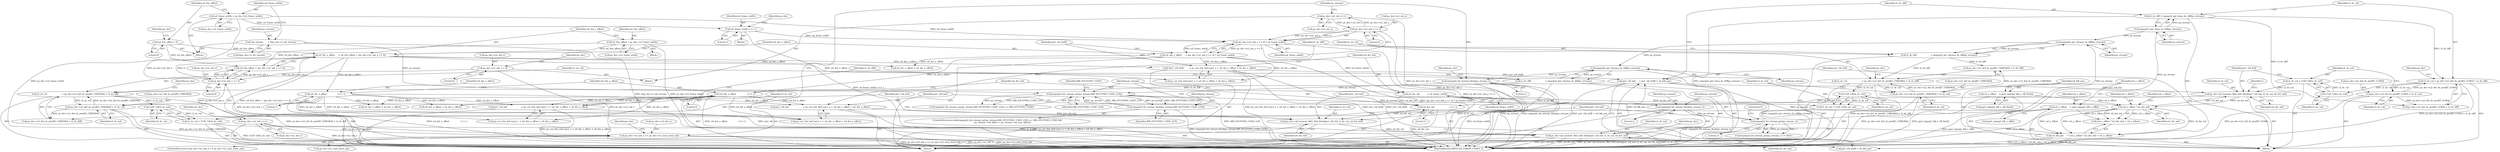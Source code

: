 digraph "0_Android_ffab15eb80630dc799eb410855c93525b75233c3_1@API" {
"1000371" [label="(Call,ps_dec->pf_memset_8bit_8x8_block(pu1_vld_buf, i2_dc_val, u4_dst_wd))"];
"1000338" [label="(Call,pu1_vld_buf                     = ps_cur_frm_buf->pu1_v + u4_dst_x_offset + u4_dst_y_offset)"];
"1000292" [label="(Call,u4_dst_x_offset                >>= 1)"];
"1000172" [label="(Call,u4_dst_x_offset     = u4_frm_offset + (ps_dec->u2_mb_x << 4))"];
"1000140" [label="(Call,u4_frm_offset = 0)"];
"1000160" [label="(Call,u4_frm_offset = ps_dec->u2_frame_width)"];
"1000176" [label="(Call,ps_dec->u2_mb_x << 4)"];
"1000408" [label="(Call,ps_dec->u2_mb_x = 0)"];
"1000400" [label="(Call,ps_dec->u2_mb_x == ps_dec->u2_num_horiz_mb)"];
"1000379" [label="(Call,ps_dec->u2_mb_x++)"];
"1000295" [label="(Call,u4_dst_y_offset                >>= 2)"];
"1000182" [label="(Call,u4_dst_y_offset     = (ps_dec->u2_mb_y << 4) * u4_frame_width)"];
"1000184" [label="(Call,(ps_dec->u2_mb_y << 4) * u4_frame_width)"];
"1000185" [label="(Call,ps_dec->u2_mb_y << 4)"];
"1000413" [label="(Call,ps_dec->u2_mb_y++)"];
"1000150" [label="(Call,u4_frame_width <<= 1)"];
"1000134" [label="(Call,u4_frame_width = ps_dec->u2_frame_width)"];
"1000367" [label="(Call,i2_dc_val = CLIP_U8(i2_dc_val))"];
"1000369" [label="(Call,CLIP_U8(i2_dc_val))"];
"1000351" [label="(Call,i2_dc_val                      = ps_dec->u2_def_dc_pred[V_CHROMA] + i2_dc_diff)"];
"1000360" [label="(Call,ps_dec->u2_def_dc_pred[V_CHROMA] = i2_dc_val)"];
"1000347" [label="(Call,i2_dc_diff                     = impeg2d_get_chroma_dc_diff(ps_stream))"];
"1000349" [label="(Call,impeg2d_get_chroma_dc_diff(ps_stream))"];
"1000312" [label="(Call,impeg2d_get_chroma_dc_diff(ps_stream))"];
"1000227" [label="(Call,impeg2d_bit_stream_get(ps_stream, 1))"];
"1000222" [label="(Call,impeg2d_bit_stream_flush(ps_stream,1))"];
"1000208" [label="(Call,impeg2d_bit_stream_nxt(ps_stream,MB_STUFFING_CODE_LEN))"];
"1000125" [label="(Call,*ps_stream       = &ps_dec->s_bit_stream)"];
"1000417" [label="(Call,impeg2d_bit_stream_flush(ps_stream,1))"];
"1000219" [label="(Call,impeg2d_bit_stream_flush(ps_stream,MB_STUFFING_CODE_LEN))"];
"1000266" [label="(Call,impeg2d_get_luma_dc_diff(ps_stream))"];
"1000334" [label="(Call,ps_dec->pf_memset_8bit_8x8_block(pu1_vld_buf, i2_dc_val, u4_dst_wd))"];
"1000301" [label="(Call,pu1_vld_buf                     = ps_cur_frm_buf->pu1_u + u4_dst_x_offset + u4_dst_y_offset)"];
"1000330" [label="(Call,i2_dc_val = CLIP_U8(i2_dc_val))"];
"1000332" [label="(Call,CLIP_U8(i2_dc_val))"];
"1000314" [label="(Call,i2_dc_val                      = ps_dec->u2_def_dc_pred[U_CHROMA] + i2_dc_diff)"];
"1000323" [label="(Call,ps_dec->u2_def_dc_pred[U_CHROMA] = i2_dc_val)"];
"1000310" [label="(Call,i2_dc_diff                     = impeg2d_get_chroma_dc_diff(ps_stream))"];
"1000298" [label="(Call,u4_dst_wd                      >>= 1)"];
"1000288" [label="(Call,ps_dec->pf_memset_8bit_8x8_block(pu1_vld_buf, i2_dc_val, u4_dst_wd))"];
"1000259" [label="(Call,pu1_vld_buf     = pu1_vld_buf8 + u4_blk_pos)"];
"1000192" [label="(Call,*pu1_vld_buf8        = ps_cur_frm_buf->pu1_y + u4_dst_x_offset + u4_dst_y_offset)"];
"1000252" [label="(Call,u4_blk_pos     = (u4_y_offset * u4_dst_wd) + u4_x_offset)"];
"1000255" [label="(Call,u4_y_offset * u4_dst_wd)"];
"1000247" [label="(Call,u4_y_offset    = gai2_impeg2_blk_y_off_frm[i])"];
"1000202" [label="(Call,u4_dst_wd           = u4_frame_width)"];
"1000242" [label="(Call,u4_x_offset    = gai2_impeg2_blk_x_off[i])"];
"1000284" [label="(Call,i2_dc_val = CLIP_U8(i2_dc_val))"];
"1000286" [label="(Call,CLIP_U8(i2_dc_val))"];
"1000268" [label="(Call,i2_dc_val = ps_dec->u2_def_dc_pred[Y_LUMA] + i2_dc_diff)"];
"1000277" [label="(Call,ps_dec->u2_def_dc_pred[Y_LUMA] = i2_dc_val)"];
"1000264" [label="(Call,i2_dc_diff = impeg2d_get_luma_dc_diff(ps_stream))"];
"1000312" [label="(Call,impeg2d_get_chroma_dc_diff(ps_stream))"];
"1000203" [label="(Identifier,u4_dst_wd)"];
"1000438" [label="(MethodReturn,IMPEG2D_ERROR_CODES_T)"];
"1000339" [label="(Identifier,pu1_vld_buf)"];
"1000248" [label="(Identifier,u4_y_offset)"];
"1000142" [label="(Literal,0)"];
"1000292" [label="(Call,u4_dst_x_offset                >>= 1)"];
"1000296" [label="(Identifier,u4_dst_y_offset)"];
"1000412" [label="(Literal,0)"];
"1000415" [label="(Identifier,ps_dec)"];
"1000332" [label="(Call,CLIP_U8(i2_dc_val))"];
"1000257" [label="(Identifier,u4_dst_wd)"];
"1000127" [label="(Call,&ps_dec->s_bit_stream)"];
"1000298" [label="(Call,u4_dst_wd                      >>= 1)"];
"1000334" [label="(Call,ps_dec->pf_memset_8bit_8x8_block(pu1_vld_buf, i2_dc_val, u4_dst_wd))"];
"1000313" [label="(Identifier,ps_stream)"];
"1000331" [label="(Identifier,i2_dc_val)"];
"1000252" [label="(Call,u4_blk_pos     = (u4_y_offset * u4_dst_wd) + u4_x_offset)"];
"1000369" [label="(Call,CLIP_U8(i2_dc_val))"];
"1000126" [label="(Identifier,ps_stream)"];
"1000192" [label="(Call,*pu1_vld_buf8        = ps_cur_frm_buf->pu1_y + u4_dst_x_offset + u4_dst_y_offset)"];
"1000204" [label="(Identifier,u4_frame_width)"];
"1000417" [label="(Call,impeg2d_bit_stream_flush(ps_stream,1))"];
"1000409" [label="(Call,ps_dec->u2_mb_x)"];
"1000194" [label="(Call,ps_cur_frm_buf->pu1_y + u4_dst_x_offset + u4_dst_y_offset)"];
"1000367" [label="(Call,i2_dc_val = CLIP_U8(i2_dc_val))"];
"1000243" [label="(Identifier,u4_x_offset)"];
"1000280" [label="(Identifier,ps_dec)"];
"1000340" [label="(Call,ps_cur_frm_buf->pu1_v + u4_dst_x_offset + u4_dst_y_offset)"];
"1000363" [label="(Identifier,ps_dec)"];
"1000360" [label="(Call,ps_dec->u2_def_dc_pred[V_CHROMA] = i2_dc_val)"];
"1000366" [label="(Identifier,i2_dc_val)"];
"1000224" [label="(Literal,1)"];
"1000349" [label="(Call,impeg2d_get_chroma_dc_diff(ps_stream))"];
"1000140" [label="(Call,u4_frm_offset = 0)"];
"1000156" [label="(Identifier,ps_dec)"];
"1000269" [label="(Identifier,i2_dc_val)"];
"1000268" [label="(Call,i2_dc_val = ps_dec->u2_def_dc_pred[Y_LUMA] + i2_dc_diff)"];
"1000377" [label="(Identifier,ps_dec)"];
"1000141" [label="(Identifier,u4_frm_offset)"];
"1000295" [label="(Call,u4_dst_y_offset                >>= 2)"];
"1000326" [label="(Identifier,ps_dec)"];
"1000136" [label="(Call,ps_dec->u2_frame_width)"];
"1000183" [label="(Identifier,u4_dst_y_offset)"];
"1000284" [label="(Call,i2_dc_val = CLIP_U8(i2_dc_val))"];
"1000335" [label="(Identifier,pu1_vld_buf)"];
"1000176" [label="(Call,ps_dec->u2_mb_x << 4)"];
"1000344" [label="(Call,u4_dst_x_offset + u4_dst_y_offset)"];
"1000223" [label="(Identifier,ps_stream)"];
"1000255" [label="(Call,u4_y_offset * u4_dst_wd)"];
"1000300" [label="(Literal,1)"];
"1000400" [label="(Call,ps_dec->u2_mb_x == ps_dec->u2_num_horiz_mb)"];
"1000291" [label="(Identifier,u4_dst_wd)"];
"1000207" [label="(Call,impeg2d_bit_stream_nxt(ps_stream,MB_STUFFING_CODE_LEN) == MB_STUFFING_CODE)"];
"1000404" [label="(Call,ps_dec->u2_num_horiz_mb)"];
"1000373" [label="(Identifier,i2_dc_val)"];
"1000180" [label="(Literal,4)"];
"1000149" [label="(Block,)"];
"1000277" [label="(Call,ps_dec->u2_def_dc_pred[Y_LUMA] = i2_dc_val)"];
"1000260" [label="(Identifier,pu1_vld_buf)"];
"1000287" [label="(Identifier,i2_dc_val)"];
"1000244" [label="(Call,gai2_impeg2_blk_x_off[i])"];
"1000125" [label="(Call,*ps_stream       = &ps_dec->s_bit_stream)"];
"1000166" [label="(Block,)"];
"1000221" [label="(Identifier,MB_STUFFING_CODE_LEN)"];
"1000150" [label="(Call,u4_frame_width <<= 1)"];
"1000135" [label="(Identifier,u4_frame_width)"];
"1000387" [label="(Identifier,ps_dec)"];
"1000336" [label="(Identifier,i2_dc_val)"];
"1000230" [label="(Literal,0x01)"];
"1000307" [label="(Call,u4_dst_x_offset + u4_dst_y_offset)"];
"1000177" [label="(Call,ps_dec->u2_mb_x)"];
"1000310" [label="(Call,i2_dc_diff                     = impeg2d_get_chroma_dc_diff(ps_stream))"];
"1000220" [label="(Identifier,ps_stream)"];
"1000115" [label="(Block,)"];
"1000249" [label="(Call,gai2_impeg2_blk_y_off_frm[i])"];
"1000303" [label="(Call,ps_cur_frm_buf->pu1_u + u4_dst_x_offset + u4_dst_y_offset)"];
"1000289" [label="(Identifier,pu1_vld_buf)"];
"1000371" [label="(Call,ps_dec->pf_memset_8bit_8x8_block(pu1_vld_buf, i2_dc_val, u4_dst_wd))"];
"1000299" [label="(Identifier,u4_dst_wd)"];
"1000302" [label="(Identifier,pu1_vld_buf)"];
"1000226" [label="(Call,impeg2d_bit_stream_get(ps_stream, 1) != 0x01)"];
"1000290" [label="(Identifier,i2_dc_val)"];
"1000286" [label="(Call,CLIP_U8(i2_dc_val))"];
"1000267" [label="(Identifier,ps_stream)"];
"1000423" [label="(Identifier,ps_dec)"];
"1000408" [label="(Call,ps_dec->u2_mb_x = 0)"];
"1000174" [label="(Call,u4_frm_offset + (ps_dec->u2_mb_x << 4))"];
"1000372" [label="(Identifier,pu1_vld_buf)"];
"1000368" [label="(Identifier,i2_dc_val)"];
"1000270" [label="(Call,ps_dec->u2_def_dc_pred[Y_LUMA] + i2_dc_diff)"];
"1000418" [label="(Identifier,ps_stream)"];
"1000173" [label="(Identifier,u4_dst_x_offset)"];
"1000351" [label="(Call,i2_dc_val                      = ps_dec->u2_def_dc_pred[V_CHROMA] + i2_dc_diff)"];
"1000210" [label="(Identifier,MB_STUFFING_CODE_LEN)"];
"1000134" [label="(Call,u4_frame_width = ps_dec->u2_frame_width)"];
"1000399" [label="(ControlStructure,if (ps_dec->u2_mb_x == ps_dec->u2_num_horiz_mb))"];
"1000219" [label="(Call,impeg2d_bit_stream_flush(ps_stream,MB_STUFFING_CODE_LEN))"];
"1000202" [label="(Call,u4_dst_wd           = u4_frame_width)"];
"1000316" [label="(Call,ps_dec->u2_def_dc_pred[U_CHROMA] + i2_dc_diff)"];
"1000374" [label="(Identifier,u4_dst_wd)"];
"1000151" [label="(Identifier,u4_frame_width)"];
"1000297" [label="(Literal,2)"];
"1000347" [label="(Call,i2_dc_diff                     = impeg2d_get_chroma_dc_diff(ps_stream))"];
"1000285" [label="(Identifier,i2_dc_val)"];
"1000229" [label="(Literal,1)"];
"1000410" [label="(Identifier,ps_dec)"];
"1000222" [label="(Call,impeg2d_bit_stream_flush(ps_stream,1))"];
"1000301" [label="(Call,pu1_vld_buf                     = ps_cur_frm_buf->pu1_u + u4_dst_x_offset + u4_dst_y_offset)"];
"1000198" [label="(Call,u4_dst_x_offset + u4_dst_y_offset)"];
"1000401" [label="(Call,ps_dec->u2_mb_x)"];
"1000160" [label="(Call,u4_frm_offset = ps_dec->u2_frame_width)"];
"1000184" [label="(Call,(ps_dec->u2_mb_y << 4) * u4_frame_width)"];
"1000315" [label="(Identifier,i2_dc_val)"];
"1000256" [label="(Identifier,u4_y_offset)"];
"1000146" [label="(Identifier,ps_dec)"];
"1000208" [label="(Call,impeg2d_bit_stream_nxt(ps_stream,MB_STUFFING_CODE_LEN))"];
"1000254" [label="(Call,(u4_y_offset * u4_dst_wd) + u4_x_offset)"];
"1000350" [label="(Identifier,ps_stream)"];
"1000333" [label="(Identifier,i2_dc_val)"];
"1000380" [label="(Call,ps_dec->u2_mb_x)"];
"1000182" [label="(Call,u4_dst_y_offset     = (ps_dec->u2_mb_y << 4) * u4_frame_width)"];
"1000211" [label="(Identifier,MB_STUFFING_CODE)"];
"1000209" [label="(Identifier,ps_stream)"];
"1000414" [label="(Call,ps_dec->u2_mb_y)"];
"1000259" [label="(Call,pu1_vld_buf     = pu1_vld_buf8 + u4_blk_pos)"];
"1000330" [label="(Call,i2_dc_val = CLIP_U8(i2_dc_val))"];
"1000152" [label="(Literal,1)"];
"1000419" [label="(Literal,1)"];
"1000329" [label="(Identifier,i2_dc_val)"];
"1000193" [label="(Identifier,pu1_vld_buf8)"];
"1000186" [label="(Call,ps_dec->u2_mb_y)"];
"1000352" [label="(Identifier,i2_dc_val)"];
"1000283" [label="(Identifier,i2_dc_val)"];
"1000264" [label="(Call,i2_dc_diff = impeg2d_get_luma_dc_diff(ps_stream))"];
"1000348" [label="(Identifier,i2_dc_diff)"];
"1000190" [label="(Identifier,u4_frame_width)"];
"1000205" [label="(ControlStructure,while(impeg2d_bit_stream_nxt(ps_stream,MB_STUFFING_CODE_LEN) == MB_STUFFING_CODE &&\n                ps_stream->u4_offset < ps_stream->u4_max_offset))"];
"1000258" [label="(Identifier,u4_x_offset)"];
"1000278" [label="(Call,ps_dec->u2_def_dc_pred[Y_LUMA])"];
"1000361" [label="(Call,ps_dec->u2_def_dc_pred[V_CHROMA])"];
"1000314" [label="(Call,i2_dc_val                      = ps_dec->u2_def_dc_pred[U_CHROMA] + i2_dc_diff)"];
"1000161" [label="(Identifier,u4_frm_offset)"];
"1000240" [label="(Identifier,i)"];
"1000324" [label="(Call,ps_dec->u2_def_dc_pred[U_CHROMA])"];
"1000159" [label="(Block,)"];
"1000323" [label="(Call,ps_dec->u2_def_dc_pred[U_CHROMA] = i2_dc_val)"];
"1000162" [label="(Call,ps_dec->u2_frame_width)"];
"1000379" [label="(Call,ps_dec->u2_mb_x++)"];
"1000172" [label="(Call,u4_dst_x_offset     = u4_frm_offset + (ps_dec->u2_mb_x << 4))"];
"1000185" [label="(Call,ps_dec->u2_mb_y << 4)"];
"1000353" [label="(Call,ps_dec->u2_def_dc_pred[V_CHROMA] + i2_dc_diff)"];
"1000189" [label="(Literal,4)"];
"1000242" [label="(Call,u4_x_offset    = gai2_impeg2_blk_x_off[i])"];
"1000338" [label="(Call,pu1_vld_buf                     = ps_cur_frm_buf->pu1_v + u4_dst_x_offset + u4_dst_y_offset)"];
"1000265" [label="(Identifier,i2_dc_diff)"];
"1000294" [label="(Literal,1)"];
"1000227" [label="(Call,impeg2d_bit_stream_get(ps_stream, 1))"];
"1000337" [label="(Identifier,u4_dst_wd)"];
"1000241" [label="(Block,)"];
"1000293" [label="(Identifier,u4_dst_x_offset)"];
"1000228" [label="(Identifier,ps_stream)"];
"1000288" [label="(Call,ps_dec->pf_memset_8bit_8x8_block(pu1_vld_buf, i2_dc_val, u4_dst_wd))"];
"1000407" [label="(Block,)"];
"1000413" [label="(Call,ps_dec->u2_mb_y++)"];
"1000253" [label="(Identifier,u4_blk_pos)"];
"1000261" [label="(Call,pu1_vld_buf8 + u4_blk_pos)"];
"1000266" [label="(Call,impeg2d_get_luma_dc_diff(ps_stream))"];
"1000247" [label="(Call,u4_y_offset    = gai2_impeg2_blk_y_off_frm[i])"];
"1000311" [label="(Identifier,i2_dc_diff)"];
"1000370" [label="(Identifier,i2_dc_val)"];
"1000371" -> "1000166"  [label="AST: "];
"1000371" -> "1000374"  [label="CFG: "];
"1000372" -> "1000371"  [label="AST: "];
"1000373" -> "1000371"  [label="AST: "];
"1000374" -> "1000371"  [label="AST: "];
"1000377" -> "1000371"  [label="CFG: "];
"1000371" -> "1000438"  [label="DDG: i2_dc_val"];
"1000371" -> "1000438"  [label="DDG: pu1_vld_buf"];
"1000371" -> "1000438"  [label="DDG: u4_dst_wd"];
"1000371" -> "1000438"  [label="DDG: ps_dec->pf_memset_8bit_8x8_block(pu1_vld_buf, i2_dc_val, u4_dst_wd)"];
"1000338" -> "1000371"  [label="DDG: pu1_vld_buf"];
"1000367" -> "1000371"  [label="DDG: i2_dc_val"];
"1000334" -> "1000371"  [label="DDG: u4_dst_wd"];
"1000338" -> "1000166"  [label="AST: "];
"1000338" -> "1000340"  [label="CFG: "];
"1000339" -> "1000338"  [label="AST: "];
"1000340" -> "1000338"  [label="AST: "];
"1000348" -> "1000338"  [label="CFG: "];
"1000338" -> "1000438"  [label="DDG: ps_cur_frm_buf->pu1_v + u4_dst_x_offset + u4_dst_y_offset"];
"1000292" -> "1000338"  [label="DDG: u4_dst_x_offset"];
"1000295" -> "1000338"  [label="DDG: u4_dst_y_offset"];
"1000292" -> "1000166"  [label="AST: "];
"1000292" -> "1000294"  [label="CFG: "];
"1000293" -> "1000292"  [label="AST: "];
"1000294" -> "1000292"  [label="AST: "];
"1000296" -> "1000292"  [label="CFG: "];
"1000292" -> "1000438"  [label="DDG: u4_dst_x_offset                >>= 1"];
"1000172" -> "1000292"  [label="DDG: u4_dst_x_offset"];
"1000292" -> "1000301"  [label="DDG: u4_dst_x_offset"];
"1000292" -> "1000303"  [label="DDG: u4_dst_x_offset"];
"1000292" -> "1000307"  [label="DDG: u4_dst_x_offset"];
"1000292" -> "1000340"  [label="DDG: u4_dst_x_offset"];
"1000292" -> "1000344"  [label="DDG: u4_dst_x_offset"];
"1000172" -> "1000166"  [label="AST: "];
"1000172" -> "1000174"  [label="CFG: "];
"1000173" -> "1000172"  [label="AST: "];
"1000174" -> "1000172"  [label="AST: "];
"1000183" -> "1000172"  [label="CFG: "];
"1000172" -> "1000438"  [label="DDG: u4_frm_offset + (ps_dec->u2_mb_x << 4)"];
"1000140" -> "1000172"  [label="DDG: u4_frm_offset"];
"1000160" -> "1000172"  [label="DDG: u4_frm_offset"];
"1000176" -> "1000172"  [label="DDG: ps_dec->u2_mb_x"];
"1000176" -> "1000172"  [label="DDG: 4"];
"1000172" -> "1000192"  [label="DDG: u4_dst_x_offset"];
"1000172" -> "1000194"  [label="DDG: u4_dst_x_offset"];
"1000172" -> "1000198"  [label="DDG: u4_dst_x_offset"];
"1000140" -> "1000115"  [label="AST: "];
"1000140" -> "1000142"  [label="CFG: "];
"1000141" -> "1000140"  [label="AST: "];
"1000142" -> "1000140"  [label="AST: "];
"1000146" -> "1000140"  [label="CFG: "];
"1000140" -> "1000174"  [label="DDG: u4_frm_offset"];
"1000160" -> "1000159"  [label="AST: "];
"1000160" -> "1000162"  [label="CFG: "];
"1000161" -> "1000160"  [label="AST: "];
"1000162" -> "1000160"  [label="AST: "];
"1000173" -> "1000160"  [label="CFG: "];
"1000160" -> "1000438"  [label="DDG: ps_dec->u2_frame_width"];
"1000160" -> "1000174"  [label="DDG: u4_frm_offset"];
"1000176" -> "1000174"  [label="AST: "];
"1000176" -> "1000180"  [label="CFG: "];
"1000177" -> "1000176"  [label="AST: "];
"1000180" -> "1000176"  [label="AST: "];
"1000174" -> "1000176"  [label="CFG: "];
"1000176" -> "1000174"  [label="DDG: ps_dec->u2_mb_x"];
"1000176" -> "1000174"  [label="DDG: 4"];
"1000408" -> "1000176"  [label="DDG: ps_dec->u2_mb_x"];
"1000400" -> "1000176"  [label="DDG: ps_dec->u2_mb_x"];
"1000176" -> "1000379"  [label="DDG: ps_dec->u2_mb_x"];
"1000408" -> "1000407"  [label="AST: "];
"1000408" -> "1000412"  [label="CFG: "];
"1000409" -> "1000408"  [label="AST: "];
"1000412" -> "1000408"  [label="AST: "];
"1000415" -> "1000408"  [label="CFG: "];
"1000408" -> "1000438"  [label="DDG: ps_dec->u2_mb_x"];
"1000400" -> "1000399"  [label="AST: "];
"1000400" -> "1000404"  [label="CFG: "];
"1000401" -> "1000400"  [label="AST: "];
"1000404" -> "1000400"  [label="AST: "];
"1000410" -> "1000400"  [label="CFG: "];
"1000418" -> "1000400"  [label="CFG: "];
"1000400" -> "1000438"  [label="DDG: ps_dec->u2_mb_x"];
"1000400" -> "1000438"  [label="DDG: ps_dec->u2_num_horiz_mb"];
"1000400" -> "1000438"  [label="DDG: ps_dec->u2_mb_x == ps_dec->u2_num_horiz_mb"];
"1000379" -> "1000400"  [label="DDG: ps_dec->u2_mb_x"];
"1000379" -> "1000166"  [label="AST: "];
"1000379" -> "1000380"  [label="CFG: "];
"1000380" -> "1000379"  [label="AST: "];
"1000387" -> "1000379"  [label="CFG: "];
"1000379" -> "1000438"  [label="DDG: ps_dec->u2_mb_x"];
"1000295" -> "1000166"  [label="AST: "];
"1000295" -> "1000297"  [label="CFG: "];
"1000296" -> "1000295"  [label="AST: "];
"1000297" -> "1000295"  [label="AST: "];
"1000299" -> "1000295"  [label="CFG: "];
"1000295" -> "1000438"  [label="DDG: u4_dst_y_offset                >>= 2"];
"1000182" -> "1000295"  [label="DDG: u4_dst_y_offset"];
"1000295" -> "1000301"  [label="DDG: u4_dst_y_offset"];
"1000295" -> "1000303"  [label="DDG: u4_dst_y_offset"];
"1000295" -> "1000307"  [label="DDG: u4_dst_y_offset"];
"1000295" -> "1000340"  [label="DDG: u4_dst_y_offset"];
"1000295" -> "1000344"  [label="DDG: u4_dst_y_offset"];
"1000182" -> "1000166"  [label="AST: "];
"1000182" -> "1000184"  [label="CFG: "];
"1000183" -> "1000182"  [label="AST: "];
"1000184" -> "1000182"  [label="AST: "];
"1000193" -> "1000182"  [label="CFG: "];
"1000182" -> "1000438"  [label="DDG: (ps_dec->u2_mb_y << 4) * u4_frame_width"];
"1000184" -> "1000182"  [label="DDG: ps_dec->u2_mb_y << 4"];
"1000184" -> "1000182"  [label="DDG: u4_frame_width"];
"1000182" -> "1000192"  [label="DDG: u4_dst_y_offset"];
"1000182" -> "1000194"  [label="DDG: u4_dst_y_offset"];
"1000182" -> "1000198"  [label="DDG: u4_dst_y_offset"];
"1000184" -> "1000190"  [label="CFG: "];
"1000185" -> "1000184"  [label="AST: "];
"1000190" -> "1000184"  [label="AST: "];
"1000184" -> "1000438"  [label="DDG: ps_dec->u2_mb_y << 4"];
"1000185" -> "1000184"  [label="DDG: ps_dec->u2_mb_y"];
"1000185" -> "1000184"  [label="DDG: 4"];
"1000150" -> "1000184"  [label="DDG: u4_frame_width"];
"1000134" -> "1000184"  [label="DDG: u4_frame_width"];
"1000184" -> "1000202"  [label="DDG: u4_frame_width"];
"1000185" -> "1000189"  [label="CFG: "];
"1000186" -> "1000185"  [label="AST: "];
"1000189" -> "1000185"  [label="AST: "];
"1000190" -> "1000185"  [label="CFG: "];
"1000185" -> "1000438"  [label="DDG: ps_dec->u2_mb_y"];
"1000413" -> "1000185"  [label="DDG: ps_dec->u2_mb_y"];
"1000185" -> "1000413"  [label="DDG: ps_dec->u2_mb_y"];
"1000413" -> "1000407"  [label="AST: "];
"1000413" -> "1000414"  [label="CFG: "];
"1000414" -> "1000413"  [label="AST: "];
"1000418" -> "1000413"  [label="CFG: "];
"1000413" -> "1000438"  [label="DDG: ps_dec->u2_mb_y"];
"1000150" -> "1000149"  [label="AST: "];
"1000150" -> "1000152"  [label="CFG: "];
"1000151" -> "1000150"  [label="AST: "];
"1000152" -> "1000150"  [label="AST: "];
"1000156" -> "1000150"  [label="CFG: "];
"1000150" -> "1000438"  [label="DDG: u4_frame_width <<= 1"];
"1000134" -> "1000150"  [label="DDG: u4_frame_width"];
"1000134" -> "1000115"  [label="AST: "];
"1000134" -> "1000136"  [label="CFG: "];
"1000135" -> "1000134"  [label="AST: "];
"1000136" -> "1000134"  [label="AST: "];
"1000141" -> "1000134"  [label="CFG: "];
"1000134" -> "1000438"  [label="DDG: ps_dec->u2_frame_width"];
"1000367" -> "1000166"  [label="AST: "];
"1000367" -> "1000369"  [label="CFG: "];
"1000368" -> "1000367"  [label="AST: "];
"1000369" -> "1000367"  [label="AST: "];
"1000372" -> "1000367"  [label="CFG: "];
"1000367" -> "1000438"  [label="DDG: CLIP_U8(i2_dc_val)"];
"1000369" -> "1000367"  [label="DDG: i2_dc_val"];
"1000369" -> "1000370"  [label="CFG: "];
"1000370" -> "1000369"  [label="AST: "];
"1000351" -> "1000369"  [label="DDG: i2_dc_val"];
"1000351" -> "1000166"  [label="AST: "];
"1000351" -> "1000353"  [label="CFG: "];
"1000352" -> "1000351"  [label="AST: "];
"1000353" -> "1000351"  [label="AST: "];
"1000363" -> "1000351"  [label="CFG: "];
"1000351" -> "1000438"  [label="DDG: ps_dec->u2_def_dc_pred[V_CHROMA] + i2_dc_diff"];
"1000360" -> "1000351"  [label="DDG: ps_dec->u2_def_dc_pred[V_CHROMA]"];
"1000347" -> "1000351"  [label="DDG: i2_dc_diff"];
"1000351" -> "1000360"  [label="DDG: i2_dc_val"];
"1000360" -> "1000166"  [label="AST: "];
"1000360" -> "1000366"  [label="CFG: "];
"1000361" -> "1000360"  [label="AST: "];
"1000366" -> "1000360"  [label="AST: "];
"1000368" -> "1000360"  [label="CFG: "];
"1000360" -> "1000438"  [label="DDG: ps_dec->u2_def_dc_pred[V_CHROMA]"];
"1000360" -> "1000353"  [label="DDG: ps_dec->u2_def_dc_pred[V_CHROMA]"];
"1000347" -> "1000166"  [label="AST: "];
"1000347" -> "1000349"  [label="CFG: "];
"1000348" -> "1000347"  [label="AST: "];
"1000349" -> "1000347"  [label="AST: "];
"1000352" -> "1000347"  [label="CFG: "];
"1000347" -> "1000438"  [label="DDG: impeg2d_get_chroma_dc_diff(ps_stream)"];
"1000349" -> "1000347"  [label="DDG: ps_stream"];
"1000347" -> "1000353"  [label="DDG: i2_dc_diff"];
"1000349" -> "1000350"  [label="CFG: "];
"1000350" -> "1000349"  [label="AST: "];
"1000349" -> "1000438"  [label="DDG: ps_stream"];
"1000312" -> "1000349"  [label="DDG: ps_stream"];
"1000349" -> "1000417"  [label="DDG: ps_stream"];
"1000312" -> "1000310"  [label="AST: "];
"1000312" -> "1000313"  [label="CFG: "];
"1000313" -> "1000312"  [label="AST: "];
"1000310" -> "1000312"  [label="CFG: "];
"1000312" -> "1000310"  [label="DDG: ps_stream"];
"1000227" -> "1000312"  [label="DDG: ps_stream"];
"1000266" -> "1000312"  [label="DDG: ps_stream"];
"1000227" -> "1000226"  [label="AST: "];
"1000227" -> "1000229"  [label="CFG: "];
"1000228" -> "1000227"  [label="AST: "];
"1000229" -> "1000227"  [label="AST: "];
"1000230" -> "1000227"  [label="CFG: "];
"1000227" -> "1000226"  [label="DDG: ps_stream"];
"1000227" -> "1000226"  [label="DDG: 1"];
"1000222" -> "1000227"  [label="DDG: ps_stream"];
"1000227" -> "1000266"  [label="DDG: ps_stream"];
"1000222" -> "1000166"  [label="AST: "];
"1000222" -> "1000224"  [label="CFG: "];
"1000223" -> "1000222"  [label="AST: "];
"1000224" -> "1000222"  [label="AST: "];
"1000228" -> "1000222"  [label="CFG: "];
"1000222" -> "1000438"  [label="DDG: impeg2d_bit_stream_flush(ps_stream,1)"];
"1000208" -> "1000222"  [label="DDG: ps_stream"];
"1000208" -> "1000207"  [label="AST: "];
"1000208" -> "1000210"  [label="CFG: "];
"1000209" -> "1000208"  [label="AST: "];
"1000210" -> "1000208"  [label="AST: "];
"1000211" -> "1000208"  [label="CFG: "];
"1000208" -> "1000438"  [label="DDG: MB_STUFFING_CODE_LEN"];
"1000208" -> "1000207"  [label="DDG: ps_stream"];
"1000208" -> "1000207"  [label="DDG: MB_STUFFING_CODE_LEN"];
"1000125" -> "1000208"  [label="DDG: ps_stream"];
"1000417" -> "1000208"  [label="DDG: ps_stream"];
"1000219" -> "1000208"  [label="DDG: ps_stream"];
"1000219" -> "1000208"  [label="DDG: MB_STUFFING_CODE_LEN"];
"1000208" -> "1000219"  [label="DDG: ps_stream"];
"1000208" -> "1000219"  [label="DDG: MB_STUFFING_CODE_LEN"];
"1000125" -> "1000115"  [label="AST: "];
"1000125" -> "1000127"  [label="CFG: "];
"1000126" -> "1000125"  [label="AST: "];
"1000127" -> "1000125"  [label="AST: "];
"1000135" -> "1000125"  [label="CFG: "];
"1000125" -> "1000438"  [label="DDG: &ps_dec->s_bit_stream"];
"1000417" -> "1000166"  [label="AST: "];
"1000417" -> "1000419"  [label="CFG: "];
"1000418" -> "1000417"  [label="AST: "];
"1000419" -> "1000417"  [label="AST: "];
"1000423" -> "1000417"  [label="CFG: "];
"1000417" -> "1000438"  [label="DDG: ps_stream"];
"1000417" -> "1000438"  [label="DDG: impeg2d_bit_stream_flush(ps_stream,1)"];
"1000219" -> "1000205"  [label="AST: "];
"1000219" -> "1000221"  [label="CFG: "];
"1000220" -> "1000219"  [label="AST: "];
"1000221" -> "1000219"  [label="AST: "];
"1000209" -> "1000219"  [label="CFG: "];
"1000219" -> "1000438"  [label="DDG: impeg2d_bit_stream_flush(ps_stream,MB_STUFFING_CODE_LEN)"];
"1000266" -> "1000264"  [label="AST: "];
"1000266" -> "1000267"  [label="CFG: "];
"1000267" -> "1000266"  [label="AST: "];
"1000264" -> "1000266"  [label="CFG: "];
"1000266" -> "1000264"  [label="DDG: ps_stream"];
"1000334" -> "1000166"  [label="AST: "];
"1000334" -> "1000337"  [label="CFG: "];
"1000335" -> "1000334"  [label="AST: "];
"1000336" -> "1000334"  [label="AST: "];
"1000337" -> "1000334"  [label="AST: "];
"1000339" -> "1000334"  [label="CFG: "];
"1000301" -> "1000334"  [label="DDG: pu1_vld_buf"];
"1000330" -> "1000334"  [label="DDG: i2_dc_val"];
"1000298" -> "1000334"  [label="DDG: u4_dst_wd"];
"1000301" -> "1000166"  [label="AST: "];
"1000301" -> "1000303"  [label="CFG: "];
"1000302" -> "1000301"  [label="AST: "];
"1000303" -> "1000301"  [label="AST: "];
"1000311" -> "1000301"  [label="CFG: "];
"1000301" -> "1000438"  [label="DDG: ps_cur_frm_buf->pu1_u + u4_dst_x_offset + u4_dst_y_offset"];
"1000330" -> "1000166"  [label="AST: "];
"1000330" -> "1000332"  [label="CFG: "];
"1000331" -> "1000330"  [label="AST: "];
"1000332" -> "1000330"  [label="AST: "];
"1000335" -> "1000330"  [label="CFG: "];
"1000332" -> "1000330"  [label="DDG: i2_dc_val"];
"1000332" -> "1000333"  [label="CFG: "];
"1000333" -> "1000332"  [label="AST: "];
"1000314" -> "1000332"  [label="DDG: i2_dc_val"];
"1000314" -> "1000166"  [label="AST: "];
"1000314" -> "1000316"  [label="CFG: "];
"1000315" -> "1000314"  [label="AST: "];
"1000316" -> "1000314"  [label="AST: "];
"1000326" -> "1000314"  [label="CFG: "];
"1000314" -> "1000438"  [label="DDG: ps_dec->u2_def_dc_pred[U_CHROMA] + i2_dc_diff"];
"1000323" -> "1000314"  [label="DDG: ps_dec->u2_def_dc_pred[U_CHROMA]"];
"1000310" -> "1000314"  [label="DDG: i2_dc_diff"];
"1000314" -> "1000323"  [label="DDG: i2_dc_val"];
"1000323" -> "1000166"  [label="AST: "];
"1000323" -> "1000329"  [label="CFG: "];
"1000324" -> "1000323"  [label="AST: "];
"1000329" -> "1000323"  [label="AST: "];
"1000331" -> "1000323"  [label="CFG: "];
"1000323" -> "1000438"  [label="DDG: ps_dec->u2_def_dc_pred[U_CHROMA]"];
"1000323" -> "1000316"  [label="DDG: ps_dec->u2_def_dc_pred[U_CHROMA]"];
"1000310" -> "1000166"  [label="AST: "];
"1000311" -> "1000310"  [label="AST: "];
"1000315" -> "1000310"  [label="CFG: "];
"1000310" -> "1000316"  [label="DDG: i2_dc_diff"];
"1000298" -> "1000166"  [label="AST: "];
"1000298" -> "1000300"  [label="CFG: "];
"1000299" -> "1000298"  [label="AST: "];
"1000300" -> "1000298"  [label="AST: "];
"1000302" -> "1000298"  [label="CFG: "];
"1000298" -> "1000438"  [label="DDG: u4_dst_wd                      >>= 1"];
"1000288" -> "1000298"  [label="DDG: u4_dst_wd"];
"1000202" -> "1000298"  [label="DDG: u4_dst_wd"];
"1000288" -> "1000241"  [label="AST: "];
"1000288" -> "1000291"  [label="CFG: "];
"1000289" -> "1000288"  [label="AST: "];
"1000290" -> "1000288"  [label="AST: "];
"1000291" -> "1000288"  [label="AST: "];
"1000240" -> "1000288"  [label="CFG: "];
"1000288" -> "1000255"  [label="DDG: u4_dst_wd"];
"1000259" -> "1000288"  [label="DDG: pu1_vld_buf"];
"1000284" -> "1000288"  [label="DDG: i2_dc_val"];
"1000255" -> "1000288"  [label="DDG: u4_dst_wd"];
"1000259" -> "1000241"  [label="AST: "];
"1000259" -> "1000261"  [label="CFG: "];
"1000260" -> "1000259"  [label="AST: "];
"1000261" -> "1000259"  [label="AST: "];
"1000265" -> "1000259"  [label="CFG: "];
"1000259" -> "1000438"  [label="DDG: pu1_vld_buf8 + u4_blk_pos"];
"1000192" -> "1000259"  [label="DDG: pu1_vld_buf8"];
"1000252" -> "1000259"  [label="DDG: u4_blk_pos"];
"1000192" -> "1000166"  [label="AST: "];
"1000192" -> "1000194"  [label="CFG: "];
"1000193" -> "1000192"  [label="AST: "];
"1000194" -> "1000192"  [label="AST: "];
"1000203" -> "1000192"  [label="CFG: "];
"1000192" -> "1000438"  [label="DDG: ps_cur_frm_buf->pu1_y + u4_dst_x_offset + u4_dst_y_offset"];
"1000192" -> "1000438"  [label="DDG: pu1_vld_buf8"];
"1000192" -> "1000261"  [label="DDG: pu1_vld_buf8"];
"1000252" -> "1000241"  [label="AST: "];
"1000252" -> "1000254"  [label="CFG: "];
"1000253" -> "1000252"  [label="AST: "];
"1000254" -> "1000252"  [label="AST: "];
"1000260" -> "1000252"  [label="CFG: "];
"1000252" -> "1000438"  [label="DDG: (u4_y_offset * u4_dst_wd) + u4_x_offset"];
"1000255" -> "1000252"  [label="DDG: u4_y_offset"];
"1000255" -> "1000252"  [label="DDG: u4_dst_wd"];
"1000242" -> "1000252"  [label="DDG: u4_x_offset"];
"1000252" -> "1000261"  [label="DDG: u4_blk_pos"];
"1000255" -> "1000254"  [label="AST: "];
"1000255" -> "1000257"  [label="CFG: "];
"1000256" -> "1000255"  [label="AST: "];
"1000257" -> "1000255"  [label="AST: "];
"1000258" -> "1000255"  [label="CFG: "];
"1000255" -> "1000438"  [label="DDG: u4_y_offset"];
"1000255" -> "1000254"  [label="DDG: u4_y_offset"];
"1000255" -> "1000254"  [label="DDG: u4_dst_wd"];
"1000247" -> "1000255"  [label="DDG: u4_y_offset"];
"1000202" -> "1000255"  [label="DDG: u4_dst_wd"];
"1000247" -> "1000241"  [label="AST: "];
"1000247" -> "1000249"  [label="CFG: "];
"1000248" -> "1000247"  [label="AST: "];
"1000249" -> "1000247"  [label="AST: "];
"1000253" -> "1000247"  [label="CFG: "];
"1000247" -> "1000438"  [label="DDG: gai2_impeg2_blk_y_off_frm[i]"];
"1000202" -> "1000166"  [label="AST: "];
"1000202" -> "1000204"  [label="CFG: "];
"1000203" -> "1000202"  [label="AST: "];
"1000204" -> "1000202"  [label="AST: "];
"1000209" -> "1000202"  [label="CFG: "];
"1000202" -> "1000438"  [label="DDG: u4_frame_width"];
"1000242" -> "1000241"  [label="AST: "];
"1000242" -> "1000244"  [label="CFG: "];
"1000243" -> "1000242"  [label="AST: "];
"1000244" -> "1000242"  [label="AST: "];
"1000248" -> "1000242"  [label="CFG: "];
"1000242" -> "1000438"  [label="DDG: gai2_impeg2_blk_x_off[i]"];
"1000242" -> "1000254"  [label="DDG: u4_x_offset"];
"1000284" -> "1000241"  [label="AST: "];
"1000284" -> "1000286"  [label="CFG: "];
"1000285" -> "1000284"  [label="AST: "];
"1000286" -> "1000284"  [label="AST: "];
"1000289" -> "1000284"  [label="CFG: "];
"1000286" -> "1000284"  [label="DDG: i2_dc_val"];
"1000286" -> "1000287"  [label="CFG: "];
"1000287" -> "1000286"  [label="AST: "];
"1000268" -> "1000286"  [label="DDG: i2_dc_val"];
"1000268" -> "1000241"  [label="AST: "];
"1000268" -> "1000270"  [label="CFG: "];
"1000269" -> "1000268"  [label="AST: "];
"1000270" -> "1000268"  [label="AST: "];
"1000280" -> "1000268"  [label="CFG: "];
"1000268" -> "1000438"  [label="DDG: ps_dec->u2_def_dc_pred[Y_LUMA] + i2_dc_diff"];
"1000277" -> "1000268"  [label="DDG: ps_dec->u2_def_dc_pred[Y_LUMA]"];
"1000264" -> "1000268"  [label="DDG: i2_dc_diff"];
"1000268" -> "1000277"  [label="DDG: i2_dc_val"];
"1000277" -> "1000241"  [label="AST: "];
"1000277" -> "1000283"  [label="CFG: "];
"1000278" -> "1000277"  [label="AST: "];
"1000283" -> "1000277"  [label="AST: "];
"1000285" -> "1000277"  [label="CFG: "];
"1000277" -> "1000438"  [label="DDG: ps_dec->u2_def_dc_pred[Y_LUMA]"];
"1000277" -> "1000270"  [label="DDG: ps_dec->u2_def_dc_pred[Y_LUMA]"];
"1000264" -> "1000241"  [label="AST: "];
"1000265" -> "1000264"  [label="AST: "];
"1000269" -> "1000264"  [label="CFG: "];
"1000264" -> "1000438"  [label="DDG: impeg2d_get_luma_dc_diff(ps_stream)"];
"1000264" -> "1000270"  [label="DDG: i2_dc_diff"];
}
